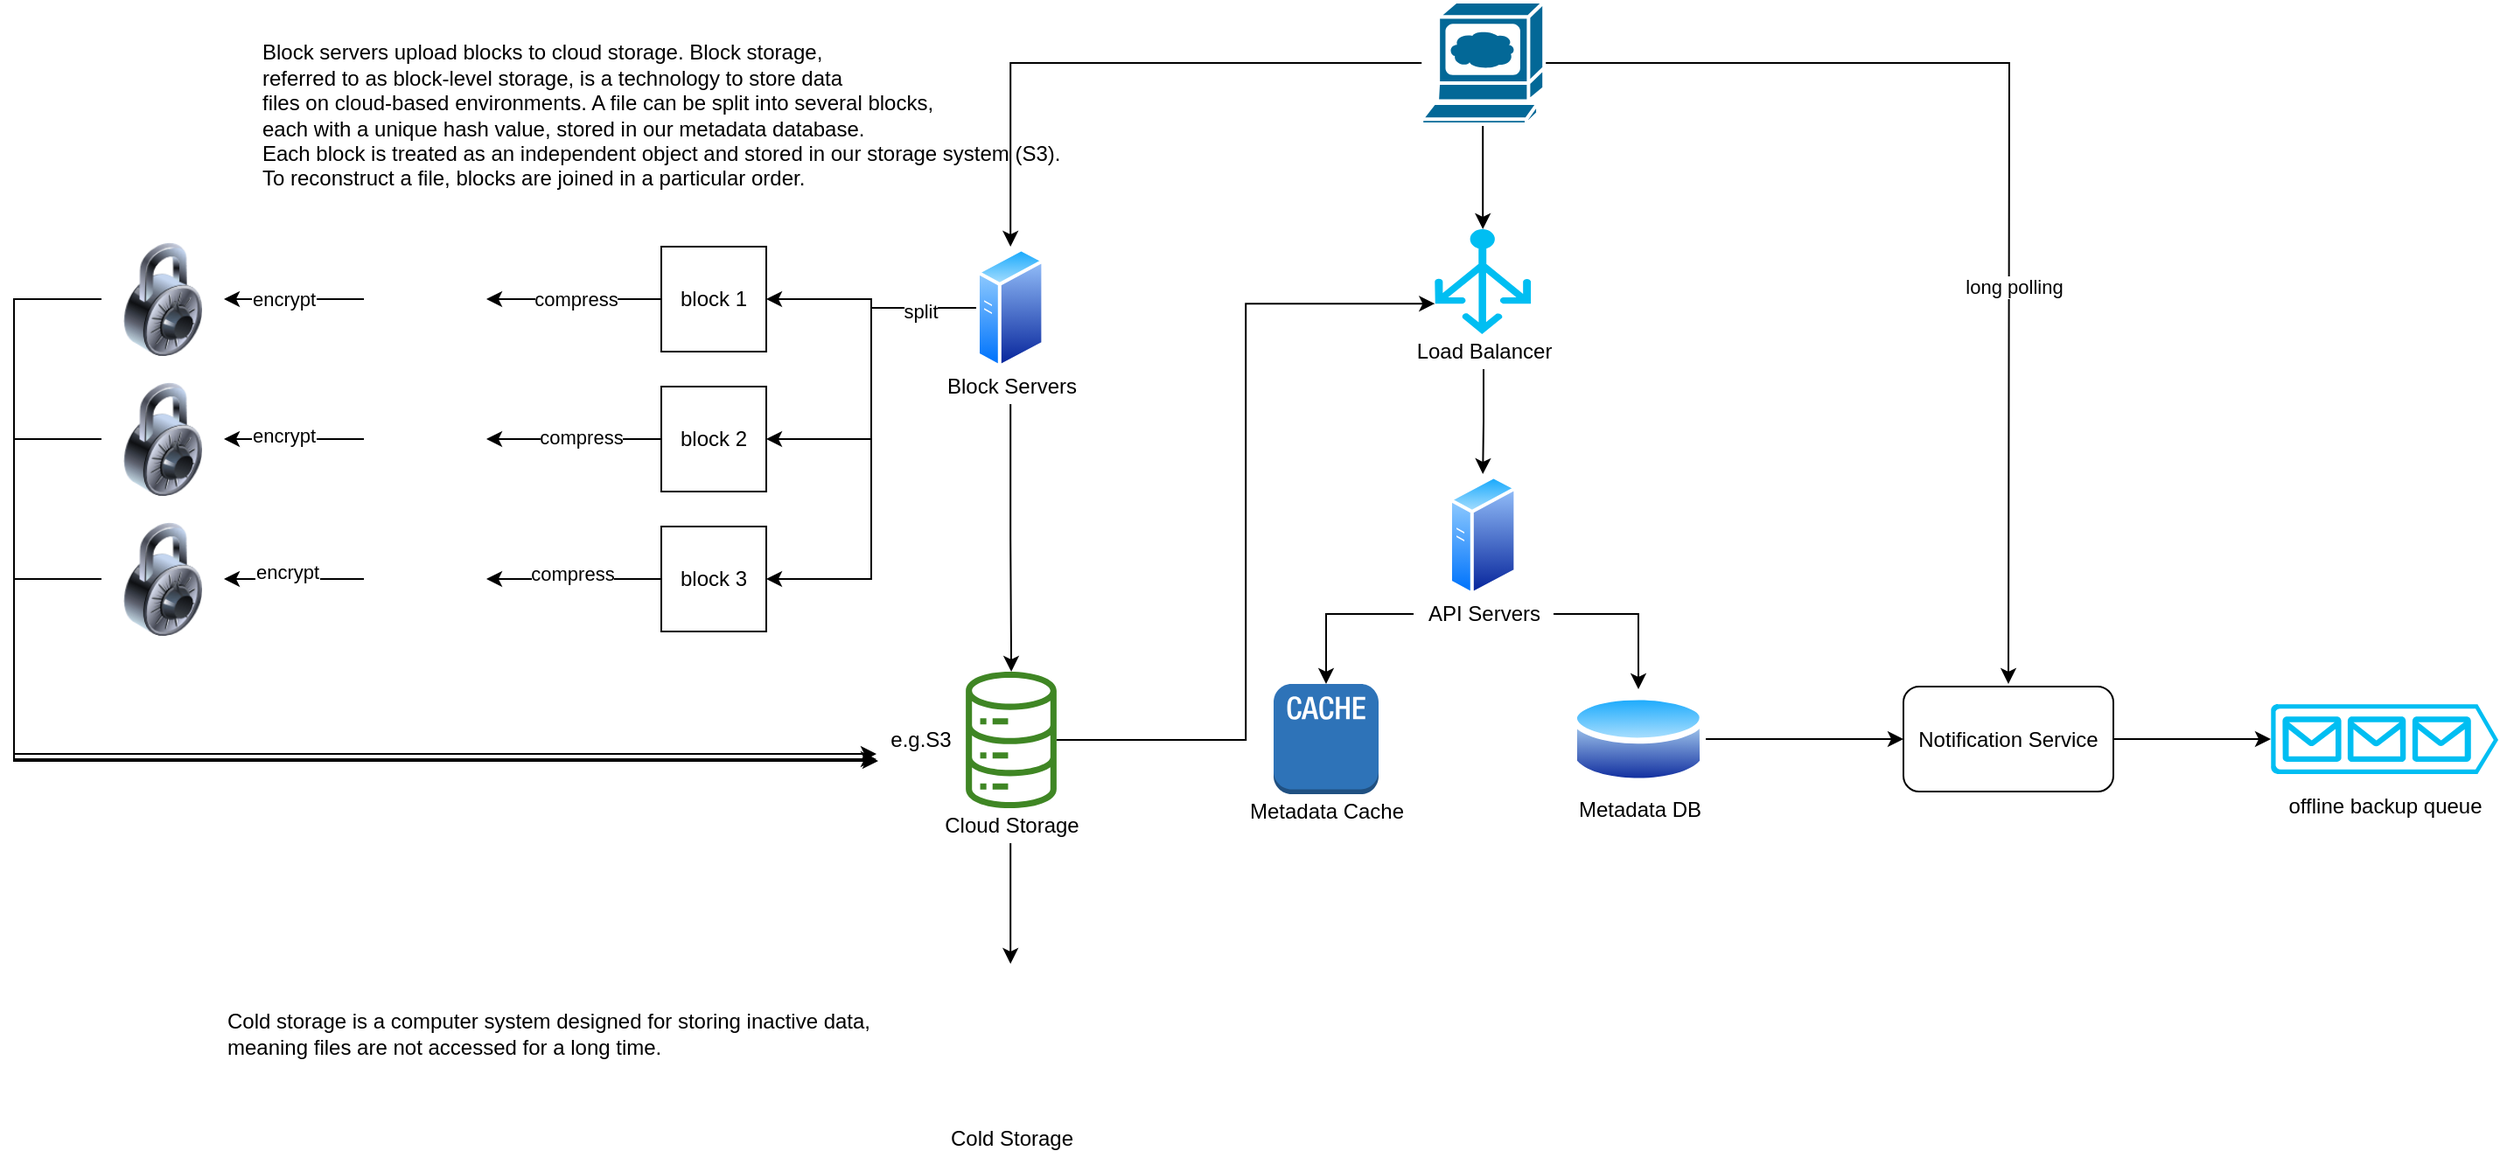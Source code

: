 <mxfile version="17.4.4" type="github">
  <diagram id="29p5LE3giyR2FmPPd1-d" name="Page-1">
    <mxGraphModel dx="2076" dy="1129" grid="1" gridSize="10" guides="1" tooltips="1" connect="1" arrows="1" fold="1" page="1" pageScale="1" pageWidth="850" pageHeight="1100" math="0" shadow="0">
      <root>
        <mxCell id="0" />
        <mxCell id="1" parent="0" />
        <mxCell id="Y1PJ7guWR0XEdS4HQoee-19" style="edgeStyle=orthogonalEdgeStyle;rounded=0;orthogonalLoop=1;jettySize=auto;html=1;" edge="1" parent="1" source="Y1PJ7guWR0XEdS4HQoee-1" target="Y1PJ7guWR0XEdS4HQoee-2">
          <mxGeometry relative="1" as="geometry" />
        </mxCell>
        <mxCell id="Y1PJ7guWR0XEdS4HQoee-23" style="edgeStyle=orthogonalEdgeStyle;rounded=0;orthogonalLoop=1;jettySize=auto;html=1;entryX=0.5;entryY=0;entryDx=0;entryDy=0;entryPerimeter=0;" edge="1" parent="1" source="Y1PJ7guWR0XEdS4HQoee-1" target="Y1PJ7guWR0XEdS4HQoee-6">
          <mxGeometry relative="1" as="geometry" />
        </mxCell>
        <mxCell id="Y1PJ7guWR0XEdS4HQoee-28" style="edgeStyle=orthogonalEdgeStyle;rounded=0;orthogonalLoop=1;jettySize=auto;html=1;" edge="1" parent="1" source="Y1PJ7guWR0XEdS4HQoee-1">
          <mxGeometry relative="1" as="geometry">
            <mxPoint x="760" y="400" as="targetPoint" />
          </mxGeometry>
        </mxCell>
        <mxCell id="Y1PJ7guWR0XEdS4HQoee-30" value="long polling" style="edgeLabel;html=1;align=center;verticalAlign=middle;resizable=0;points=[];" vertex="1" connectable="0" parent="Y1PJ7guWR0XEdS4HQoee-28">
          <mxGeometry x="0.268" y="2" relative="1" as="geometry">
            <mxPoint as="offset" />
          </mxGeometry>
        </mxCell>
        <mxCell id="Y1PJ7guWR0XEdS4HQoee-1" value="" style="shape=mxgraph.cisco.computers_and_peripherals.web_browser;html=1;pointerEvents=1;dashed=0;fillColor=#036897;strokeColor=#ffffff;strokeWidth=2;verticalLabelPosition=bottom;verticalAlign=top;align=center;outlineConnect=0;" vertex="1" parent="1">
          <mxGeometry x="424.6" y="10" width="70" height="70" as="geometry" />
        </mxCell>
        <mxCell id="Y1PJ7guWR0XEdS4HQoee-45" style="edgeStyle=orthogonalEdgeStyle;rounded=0;orthogonalLoop=1;jettySize=auto;html=1;entryX=1;entryY=0.5;entryDx=0;entryDy=0;" edge="1" parent="1" source="Y1PJ7guWR0XEdS4HQoee-2" target="Y1PJ7guWR0XEdS4HQoee-34">
          <mxGeometry relative="1" as="geometry" />
        </mxCell>
        <mxCell id="Y1PJ7guWR0XEdS4HQoee-46" style="edgeStyle=orthogonalEdgeStyle;rounded=0;orthogonalLoop=1;jettySize=auto;html=1;entryX=1;entryY=0.5;entryDx=0;entryDy=0;" edge="1" parent="1" source="Y1PJ7guWR0XEdS4HQoee-2" target="Y1PJ7guWR0XEdS4HQoee-38">
          <mxGeometry relative="1" as="geometry" />
        </mxCell>
        <mxCell id="Y1PJ7guWR0XEdS4HQoee-47" style="edgeStyle=orthogonalEdgeStyle;rounded=0;orthogonalLoop=1;jettySize=auto;html=1;entryX=1;entryY=0.5;entryDx=0;entryDy=0;" edge="1" parent="1" source="Y1PJ7guWR0XEdS4HQoee-2" target="Y1PJ7guWR0XEdS4HQoee-37">
          <mxGeometry relative="1" as="geometry" />
        </mxCell>
        <mxCell id="Y1PJ7guWR0XEdS4HQoee-48" value="split" style="edgeLabel;html=1;align=center;verticalAlign=middle;resizable=0;points=[];" vertex="1" connectable="0" parent="Y1PJ7guWR0XEdS4HQoee-47">
          <mxGeometry x="-0.767" y="2" relative="1" as="geometry">
            <mxPoint as="offset" />
          </mxGeometry>
        </mxCell>
        <mxCell id="Y1PJ7guWR0XEdS4HQoee-2" value="" style="aspect=fixed;perimeter=ellipsePerimeter;html=1;align=center;shadow=0;dashed=0;spacingTop=3;image;image=img/lib/active_directory/generic_server.svg;" vertex="1" parent="1">
          <mxGeometry x="170" y="150" width="39.2" height="70" as="geometry" />
        </mxCell>
        <mxCell id="Y1PJ7guWR0XEdS4HQoee-3" value="" style="outlineConnect=0;dashed=0;verticalLabelPosition=bottom;verticalAlign=top;align=center;html=1;shape=mxgraph.aws3.cache_node;fillColor=#2E73B8;gradientColor=none;" vertex="1" parent="1">
          <mxGeometry x="340" y="400" width="60" height="63" as="geometry" />
        </mxCell>
        <mxCell id="Y1PJ7guWR0XEdS4HQoee-27" style="edgeStyle=orthogonalEdgeStyle;rounded=0;orthogonalLoop=1;jettySize=auto;html=1;entryX=0;entryY=0.5;entryDx=0;entryDy=0;" edge="1" parent="1" source="Y1PJ7guWR0XEdS4HQoee-4" target="Y1PJ7guWR0XEdS4HQoee-9">
          <mxGeometry relative="1" as="geometry" />
        </mxCell>
        <mxCell id="Y1PJ7guWR0XEdS4HQoee-4" value="" style="aspect=fixed;perimeter=ellipsePerimeter;html=1;align=center;shadow=0;dashed=0;spacingTop=3;image;image=img/lib/active_directory/database.svg;" vertex="1" parent="1">
          <mxGeometry x="510" y="403" width="77.03" height="57" as="geometry" />
        </mxCell>
        <mxCell id="Y1PJ7guWR0XEdS4HQoee-5" value="" style="aspect=fixed;perimeter=ellipsePerimeter;html=1;align=center;shadow=0;dashed=0;spacingTop=3;image;image=img/lib/active_directory/generic_server.svg;" vertex="1" parent="1">
          <mxGeometry x="440" y="280" width="39.2" height="70" as="geometry" />
        </mxCell>
        <mxCell id="Y1PJ7guWR0XEdS4HQoee-6" value="" style="verticalLabelPosition=bottom;html=1;verticalAlign=top;align=center;strokeColor=none;fillColor=#00BEF2;shape=mxgraph.azure.load_balancer_generic;pointerEvents=1;" vertex="1" parent="1">
          <mxGeometry x="432.15" y="140" width="54.9" height="60" as="geometry" />
        </mxCell>
        <mxCell id="Y1PJ7guWR0XEdS4HQoee-21" style="edgeStyle=orthogonalEdgeStyle;rounded=0;orthogonalLoop=1;jettySize=auto;html=1;entryX=0;entryY=0.71;entryDx=0;entryDy=0;entryPerimeter=0;" edge="1" parent="1" source="Y1PJ7guWR0XEdS4HQoee-7" target="Y1PJ7guWR0XEdS4HQoee-6">
          <mxGeometry relative="1" as="geometry" />
        </mxCell>
        <mxCell id="Y1PJ7guWR0XEdS4HQoee-7" value="" style="sketch=0;outlineConnect=0;fontColor=#232F3E;gradientColor=none;fillColor=#3F8624;strokeColor=none;dashed=0;verticalLabelPosition=bottom;verticalAlign=top;align=center;html=1;fontSize=12;fontStyle=0;aspect=fixed;pointerEvents=1;shape=mxgraph.aws4.iot_analytics_data_store;" vertex="1" parent="1">
          <mxGeometry x="163" y="393" width="54" height="78" as="geometry" />
        </mxCell>
        <mxCell id="Y1PJ7guWR0XEdS4HQoee-8" value="" style="shape=image;html=1;verticalAlign=top;verticalLabelPosition=bottom;labelBackgroundColor=#ffffff;imageAspect=0;aspect=fixed;image=https://cdn1.iconfinder.com/data/icons/filled-line-christmas-icons/75/_snowflake-128.png" vertex="1" parent="1">
          <mxGeometry x="144.6" y="560" width="90" height="90" as="geometry" />
        </mxCell>
        <mxCell id="Y1PJ7guWR0XEdS4HQoee-29" style="edgeStyle=orthogonalEdgeStyle;rounded=0;orthogonalLoop=1;jettySize=auto;html=1;entryX=0;entryY=0.5;entryDx=0;entryDy=0;entryPerimeter=0;" edge="1" parent="1" source="Y1PJ7guWR0XEdS4HQoee-9" target="Y1PJ7guWR0XEdS4HQoee-10">
          <mxGeometry relative="1" as="geometry" />
        </mxCell>
        <mxCell id="Y1PJ7guWR0XEdS4HQoee-9" value="Notification Service" style="rounded=1;whiteSpace=wrap;html=1;" vertex="1" parent="1">
          <mxGeometry x="700" y="401.5" width="120" height="60" as="geometry" />
        </mxCell>
        <mxCell id="Y1PJ7guWR0XEdS4HQoee-10" value="" style="verticalLabelPosition=bottom;html=1;verticalAlign=top;align=center;strokeColor=none;fillColor=#00BEF2;shape=mxgraph.azure.queue_generic;pointerEvents=1;" vertex="1" parent="1">
          <mxGeometry x="910" y="411.5" width="130" height="40" as="geometry" />
        </mxCell>
        <mxCell id="Y1PJ7guWR0XEdS4HQoee-11" value="offline backup queue" style="text;html=1;align=center;verticalAlign=middle;resizable=0;points=[];autosize=1;strokeColor=none;fillColor=none;" vertex="1" parent="1">
          <mxGeometry x="910" y="460" width="130" height="20" as="geometry" />
        </mxCell>
        <mxCell id="Y1PJ7guWR0XEdS4HQoee-12" value="Metadata DB" style="text;html=1;align=center;verticalAlign=middle;resizable=0;points=[];autosize=1;strokeColor=none;fillColor=none;" vertex="1" parent="1">
          <mxGeometry x="503.52" y="461.5" width="90" height="20" as="geometry" />
        </mxCell>
        <mxCell id="Y1PJ7guWR0XEdS4HQoee-13" value="Metadata Cache" style="text;html=1;align=center;verticalAlign=middle;resizable=0;points=[];autosize=1;strokeColor=none;fillColor=none;" vertex="1" parent="1">
          <mxGeometry x="320" y="463" width="100" height="20" as="geometry" />
        </mxCell>
        <mxCell id="Y1PJ7guWR0XEdS4HQoee-25" style="edgeStyle=orthogonalEdgeStyle;rounded=0;orthogonalLoop=1;jettySize=auto;html=1;" edge="1" parent="1" source="Y1PJ7guWR0XEdS4HQoee-14" target="Y1PJ7guWR0XEdS4HQoee-3">
          <mxGeometry relative="1" as="geometry" />
        </mxCell>
        <mxCell id="Y1PJ7guWR0XEdS4HQoee-26" style="edgeStyle=orthogonalEdgeStyle;rounded=0;orthogonalLoop=1;jettySize=auto;html=1;entryX=0.5;entryY=0;entryDx=0;entryDy=0;" edge="1" parent="1" source="Y1PJ7guWR0XEdS4HQoee-14" target="Y1PJ7guWR0XEdS4HQoee-4">
          <mxGeometry relative="1" as="geometry" />
        </mxCell>
        <mxCell id="Y1PJ7guWR0XEdS4HQoee-14" value="API Servers" style="text;html=1;align=center;verticalAlign=middle;resizable=0;points=[];autosize=1;strokeColor=none;fillColor=none;" vertex="1" parent="1">
          <mxGeometry x="420" y="350" width="80" height="20" as="geometry" />
        </mxCell>
        <mxCell id="Y1PJ7guWR0XEdS4HQoee-24" style="edgeStyle=orthogonalEdgeStyle;rounded=0;orthogonalLoop=1;jettySize=auto;html=1;entryX=0.5;entryY=0;entryDx=0;entryDy=0;" edge="1" parent="1" source="Y1PJ7guWR0XEdS4HQoee-15" target="Y1PJ7guWR0XEdS4HQoee-5">
          <mxGeometry relative="1" as="geometry" />
        </mxCell>
        <mxCell id="Y1PJ7guWR0XEdS4HQoee-15" value="Load Balancer" style="text;html=1;align=center;verticalAlign=middle;resizable=0;points=[];autosize=1;strokeColor=none;fillColor=none;" vertex="1" parent="1">
          <mxGeometry x="415" y="200" width="90" height="20" as="geometry" />
        </mxCell>
        <mxCell id="Y1PJ7guWR0XEdS4HQoee-20" style="edgeStyle=orthogonalEdgeStyle;rounded=0;orthogonalLoop=1;jettySize=auto;html=1;" edge="1" parent="1" source="Y1PJ7guWR0XEdS4HQoee-16" target="Y1PJ7guWR0XEdS4HQoee-7">
          <mxGeometry relative="1" as="geometry" />
        </mxCell>
        <mxCell id="Y1PJ7guWR0XEdS4HQoee-16" value="Block Servers" style="text;html=1;align=center;verticalAlign=middle;resizable=0;points=[];autosize=1;strokeColor=none;fillColor=none;" vertex="1" parent="1">
          <mxGeometry x="144.6" y="220" width="90" height="20" as="geometry" />
        </mxCell>
        <mxCell id="Y1PJ7guWR0XEdS4HQoee-22" style="edgeStyle=orthogonalEdgeStyle;rounded=0;orthogonalLoop=1;jettySize=auto;html=1;entryX=0.5;entryY=0;entryDx=0;entryDy=0;" edge="1" parent="1" source="Y1PJ7guWR0XEdS4HQoee-17" target="Y1PJ7guWR0XEdS4HQoee-8">
          <mxGeometry relative="1" as="geometry" />
        </mxCell>
        <mxCell id="Y1PJ7guWR0XEdS4HQoee-17" value="Cloud Storage" style="text;html=1;align=center;verticalAlign=middle;resizable=0;points=[];autosize=1;strokeColor=none;fillColor=none;" vertex="1" parent="1">
          <mxGeometry x="144.6" y="471" width="90" height="20" as="geometry" />
        </mxCell>
        <mxCell id="Y1PJ7guWR0XEdS4HQoee-18" value="Cold Storage" style="text;html=1;align=center;verticalAlign=middle;resizable=0;points=[];autosize=1;strokeColor=none;fillColor=none;" vertex="1" parent="1">
          <mxGeometry x="144.6" y="650" width="90" height="20" as="geometry" />
        </mxCell>
        <mxCell id="Y1PJ7guWR0XEdS4HQoee-31" value="Block servers upload blocks to cloud storage. Block storage, &lt;br&gt;referred to as block-level storage, is a technology to store data &lt;br&gt;files on cloud-based environments. A file can be split into several blocks, &lt;br&gt;each with a unique hash value, stored in our metadata database. &lt;br&gt;Each block is treated as an independent object and stored in our storage system (S3).&amp;nbsp;&lt;br&gt;&lt;span&gt;To reconstruct a file, blocks are joined in a particular order.&lt;/span&gt;" style="text;html=1;align=left;verticalAlign=middle;resizable=0;points=[];autosize=1;strokeColor=none;fillColor=none;" vertex="1" parent="1">
          <mxGeometry x="-240" y="30" width="480" height="90" as="geometry" />
        </mxCell>
        <mxCell id="Y1PJ7guWR0XEdS4HQoee-32" value="e.g.S3" style="text;html=1;align=center;verticalAlign=middle;resizable=0;points=[];autosize=1;strokeColor=none;fillColor=none;" vertex="1" parent="1">
          <mxGeometry x="113" y="421.5" width="50" height="20" as="geometry" />
        </mxCell>
        <mxCell id="Y1PJ7guWR0XEdS4HQoee-33" value="Cold storage is a computer system designed for storing inactive data, &lt;br&gt;meaning files are not accessed for a long time." style="text;html=1;align=left;verticalAlign=middle;resizable=0;points=[];autosize=1;strokeColor=none;fillColor=none;" vertex="1" parent="1">
          <mxGeometry x="-260" y="585" width="380" height="30" as="geometry" />
        </mxCell>
        <mxCell id="Y1PJ7guWR0XEdS4HQoee-49" style="edgeStyle=orthogonalEdgeStyle;rounded=0;orthogonalLoop=1;jettySize=auto;html=1;" edge="1" parent="1" source="Y1PJ7guWR0XEdS4HQoee-34" target="Y1PJ7guWR0XEdS4HQoee-39">
          <mxGeometry relative="1" as="geometry" />
        </mxCell>
        <mxCell id="Y1PJ7guWR0XEdS4HQoee-52" value="compress" style="edgeLabel;html=1;align=center;verticalAlign=middle;resizable=0;points=[];" vertex="1" connectable="0" parent="Y1PJ7guWR0XEdS4HQoee-49">
          <mxGeometry x="-0.02" relative="1" as="geometry">
            <mxPoint as="offset" />
          </mxGeometry>
        </mxCell>
        <mxCell id="Y1PJ7guWR0XEdS4HQoee-34" value="block 1" style="rounded=0;whiteSpace=wrap;html=1;" vertex="1" parent="1">
          <mxGeometry x="-10" y="150" width="60" height="60" as="geometry" />
        </mxCell>
        <mxCell id="Y1PJ7guWR0XEdS4HQoee-51" style="edgeStyle=orthogonalEdgeStyle;rounded=0;orthogonalLoop=1;jettySize=auto;html=1;entryX=1;entryY=0.5;entryDx=0;entryDy=0;" edge="1" parent="1" source="Y1PJ7guWR0XEdS4HQoee-37" target="Y1PJ7guWR0XEdS4HQoee-40">
          <mxGeometry relative="1" as="geometry" />
        </mxCell>
        <mxCell id="Y1PJ7guWR0XEdS4HQoee-54" value="compress" style="edgeLabel;html=1;align=center;verticalAlign=middle;resizable=0;points=[];" vertex="1" connectable="0" parent="Y1PJ7guWR0XEdS4HQoee-51">
          <mxGeometry x="0.02" y="-3" relative="1" as="geometry">
            <mxPoint as="offset" />
          </mxGeometry>
        </mxCell>
        <mxCell id="Y1PJ7guWR0XEdS4HQoee-37" value="block 3" style="rounded=0;whiteSpace=wrap;html=1;" vertex="1" parent="1">
          <mxGeometry x="-10" y="310" width="60" height="60" as="geometry" />
        </mxCell>
        <mxCell id="Y1PJ7guWR0XEdS4HQoee-50" style="edgeStyle=orthogonalEdgeStyle;rounded=0;orthogonalLoop=1;jettySize=auto;html=1;entryX=1;entryY=0.5;entryDx=0;entryDy=0;" edge="1" parent="1" source="Y1PJ7guWR0XEdS4HQoee-38" target="Y1PJ7guWR0XEdS4HQoee-41">
          <mxGeometry relative="1" as="geometry" />
        </mxCell>
        <mxCell id="Y1PJ7guWR0XEdS4HQoee-53" value="compress" style="edgeLabel;html=1;align=center;verticalAlign=middle;resizable=0;points=[];" vertex="1" connectable="0" parent="Y1PJ7guWR0XEdS4HQoee-50">
          <mxGeometry x="-0.08" y="-1" relative="1" as="geometry">
            <mxPoint as="offset" />
          </mxGeometry>
        </mxCell>
        <mxCell id="Y1PJ7guWR0XEdS4HQoee-38" value="block 2" style="rounded=0;whiteSpace=wrap;html=1;" vertex="1" parent="1">
          <mxGeometry x="-10" y="230" width="60" height="60" as="geometry" />
        </mxCell>
        <mxCell id="Y1PJ7guWR0XEdS4HQoee-55" style="edgeStyle=orthogonalEdgeStyle;rounded=0;orthogonalLoop=1;jettySize=auto;html=1;entryX=1;entryY=0.5;entryDx=0;entryDy=0;" edge="1" parent="1" source="Y1PJ7guWR0XEdS4HQoee-39" target="Y1PJ7guWR0XEdS4HQoee-42">
          <mxGeometry relative="1" as="geometry" />
        </mxCell>
        <mxCell id="Y1PJ7guWR0XEdS4HQoee-58" value="encrypt" style="edgeLabel;html=1;align=center;verticalAlign=middle;resizable=0;points=[];" vertex="1" connectable="0" parent="Y1PJ7guWR0XEdS4HQoee-55">
          <mxGeometry x="0.15" relative="1" as="geometry">
            <mxPoint as="offset" />
          </mxGeometry>
        </mxCell>
        <mxCell id="Y1PJ7guWR0XEdS4HQoee-39" value="" style="shape=image;html=1;verticalAlign=top;verticalLabelPosition=bottom;labelBackgroundColor=#ffffff;imageAspect=0;aspect=fixed;image=https://cdn1.iconfinder.com/data/icons/DarkGlass_Reworked/128x128/mimetypes/zip.png" vertex="1" parent="1">
          <mxGeometry x="-180" y="145" width="70" height="70" as="geometry" />
        </mxCell>
        <mxCell id="Y1PJ7guWR0XEdS4HQoee-57" style="edgeStyle=orthogonalEdgeStyle;rounded=0;orthogonalLoop=1;jettySize=auto;html=1;entryX=1;entryY=0.5;entryDx=0;entryDy=0;" edge="1" parent="1" source="Y1PJ7guWR0XEdS4HQoee-40" target="Y1PJ7guWR0XEdS4HQoee-44">
          <mxGeometry relative="1" as="geometry" />
        </mxCell>
        <mxCell id="Y1PJ7guWR0XEdS4HQoee-60" value="encrypt" style="edgeLabel;html=1;align=center;verticalAlign=middle;resizable=0;points=[];" vertex="1" connectable="0" parent="Y1PJ7guWR0XEdS4HQoee-57">
          <mxGeometry x="0.1" y="-4" relative="1" as="geometry">
            <mxPoint as="offset" />
          </mxGeometry>
        </mxCell>
        <mxCell id="Y1PJ7guWR0XEdS4HQoee-40" value="" style="shape=image;html=1;verticalAlign=top;verticalLabelPosition=bottom;labelBackgroundColor=#ffffff;imageAspect=0;aspect=fixed;image=https://cdn1.iconfinder.com/data/icons/DarkGlass_Reworked/128x128/mimetypes/zip.png" vertex="1" parent="1">
          <mxGeometry x="-180" y="305" width="70" height="70" as="geometry" />
        </mxCell>
        <mxCell id="Y1PJ7guWR0XEdS4HQoee-56" style="edgeStyle=orthogonalEdgeStyle;rounded=0;orthogonalLoop=1;jettySize=auto;html=1;entryX=1;entryY=0.5;entryDx=0;entryDy=0;" edge="1" parent="1" source="Y1PJ7guWR0XEdS4HQoee-41" target="Y1PJ7guWR0XEdS4HQoee-43">
          <mxGeometry relative="1" as="geometry" />
        </mxCell>
        <mxCell id="Y1PJ7guWR0XEdS4HQoee-59" value="encrypt" style="edgeLabel;html=1;align=center;verticalAlign=middle;resizable=0;points=[];" vertex="1" connectable="0" parent="Y1PJ7guWR0XEdS4HQoee-56">
          <mxGeometry x="0.15" y="-2" relative="1" as="geometry">
            <mxPoint as="offset" />
          </mxGeometry>
        </mxCell>
        <mxCell id="Y1PJ7guWR0XEdS4HQoee-41" value="" style="shape=image;html=1;verticalAlign=top;verticalLabelPosition=bottom;labelBackgroundColor=#ffffff;imageAspect=0;aspect=fixed;image=https://cdn1.iconfinder.com/data/icons/DarkGlass_Reworked/128x128/mimetypes/zip.png" vertex="1" parent="1">
          <mxGeometry x="-180" y="225" width="70" height="70" as="geometry" />
        </mxCell>
        <mxCell id="Y1PJ7guWR0XEdS4HQoee-61" style="edgeStyle=orthogonalEdgeStyle;rounded=0;orthogonalLoop=1;jettySize=auto;html=1;entryX=0.02;entryY=1.125;entryDx=0;entryDy=0;entryPerimeter=0;" edge="1" parent="1" source="Y1PJ7guWR0XEdS4HQoee-42" target="Y1PJ7guWR0XEdS4HQoee-32">
          <mxGeometry relative="1" as="geometry">
            <Array as="points">
              <mxPoint x="-380" y="180" />
              <mxPoint x="-380" y="444" />
            </Array>
          </mxGeometry>
        </mxCell>
        <mxCell id="Y1PJ7guWR0XEdS4HQoee-42" value="" style="image;html=1;image=img/lib/clip_art/general/Lock_128x128.png" vertex="1" parent="1">
          <mxGeometry x="-330" y="147.5" width="70" height="65" as="geometry" />
        </mxCell>
        <mxCell id="Y1PJ7guWR0XEdS4HQoee-63" style="edgeStyle=orthogonalEdgeStyle;rounded=0;orthogonalLoop=1;jettySize=auto;html=1;entryX=0;entryY=1.075;entryDx=0;entryDy=0;entryPerimeter=0;" edge="1" parent="1" source="Y1PJ7guWR0XEdS4HQoee-43" target="Y1PJ7guWR0XEdS4HQoee-32">
          <mxGeometry relative="1" as="geometry">
            <Array as="points">
              <mxPoint x="-380" y="260" />
              <mxPoint x="-380" y="443" />
            </Array>
          </mxGeometry>
        </mxCell>
        <mxCell id="Y1PJ7guWR0XEdS4HQoee-43" value="" style="image;html=1;image=img/lib/clip_art/general/Lock_128x128.png" vertex="1" parent="1">
          <mxGeometry x="-330" y="227.5" width="70" height="65" as="geometry" />
        </mxCell>
        <mxCell id="Y1PJ7guWR0XEdS4HQoee-66" style="edgeStyle=orthogonalEdgeStyle;rounded=0;orthogonalLoop=1;jettySize=auto;html=1;entryX=0;entryY=0.925;entryDx=0;entryDy=0;entryPerimeter=0;" edge="1" parent="1" source="Y1PJ7guWR0XEdS4HQoee-44" target="Y1PJ7guWR0XEdS4HQoee-32">
          <mxGeometry relative="1" as="geometry">
            <Array as="points">
              <mxPoint x="-380" y="340" />
              <mxPoint x="-380" y="440" />
            </Array>
          </mxGeometry>
        </mxCell>
        <mxCell id="Y1PJ7guWR0XEdS4HQoee-44" value="" style="image;html=1;image=img/lib/clip_art/general/Lock_128x128.png" vertex="1" parent="1">
          <mxGeometry x="-330" y="307.5" width="70" height="65" as="geometry" />
        </mxCell>
      </root>
    </mxGraphModel>
  </diagram>
</mxfile>
